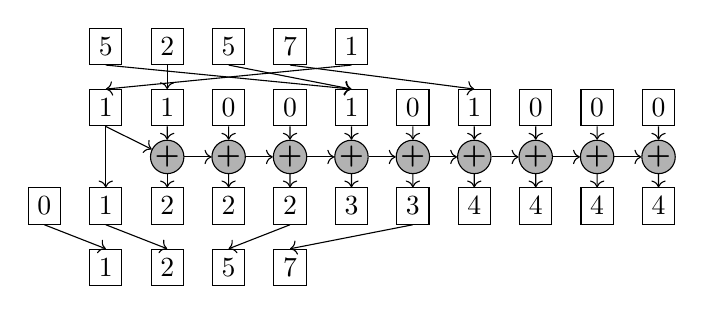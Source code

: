 
\begin{tikzpicture}[scale=0.78]
\usetikzlibrary{calc}
\tikzstyle{myedgestyle} = [->]
\tikzstyle{every node} = [draw, shape = rectangle]
 		 
\pgfmathsetmacro{\inpY}{1.5};
\pgfmathsetmacro{\vY}{\inpY-1};
\pgfmathsetmacro{\aY}{\vY-0.8};
\pgfmathsetmacro{\rY}{\aY-0.8};
\pgfmathsetmacro{\oY}{\rY-1};

\node (i0) at (1,\inpY) {$5$};
\node (i1) at (2,\inpY) {$2$};
\node (i2) at (3,\inpY) {$5$};
\node (i3) at (4,\inpY) {$7$};
\node (i4) at (5,\inpY) {$1$};

\node (v0) at (1,\vY) {$1$};
\node (v1) at (2,\vY) {$1$};
\node (v2) at (3,\vY) {$0$};
\node (v3) at (4,\vY) {$0$};
\node (v4) at (5,\vY) {$1$};
\node (v5) at (6,\vY) {$0$};
\node (v6) at (7,\vY) {$1$};
\node (v7) at (8,\vY) {$0$};
\node (v8) at (9,\vY) {$0$};
\node (v9) at (10,\vY) {$0$};

\draw [->] (i0.south) -- (v4.north);
\draw [->] (i1.south) -- (v1.north);
\draw [->] (i2.south) -- (v4.north);
\draw [->] (i3.south) -- (v6.north);
\draw [->] (i4.south) -- (v0.north);

\node (re) at (0,\rY) {$0$};
\node (r0) at (1,\rY) {$1$};
\node (r1) at (2,\rY) {$2$};
\node (r2) at (3,\rY) {$2$};
\node (r3) at (4,\rY) {$2$};
\node (r4) at (5,\rY) {$3$};
\node (r5) at (6,\rY) {$3$};
\node (r6) at (7,\rY) {$4$};
\node (r7) at (8,\rY) {$4$};
\node (r8) at (9,\rY) {$4$};
\node (r9) at (10,\rY) {$4$};


\tikzstyle{every node} = [draw, inner sep=0.1, fill=gray!60,shape = circle]

\node (1) at (2,\aY) {\bf{+}};
\node (2) at (3,\aY) {\bf{+}};
\node (3) at (4,\aY) {\bf{+}};
\node (4) at (5,\aY) {\bf{+}};
\node (5) at (6,\aY) {\bf{+}};
\node (6) at (7,\aY) {\bf{+}};
\node (7) at (8,\aY) {\bf{+}};
\node (8) at (9,\aY) {\bf{+}};
\node (9) at (10,\aY) {\bf{+}};


\foreach \i in {1,...,9}
{
	\draw [->] (v\i.south) -- (\i);
	\draw [->] (\i.south) -- (r\i);
}

\foreach \i in {1,...,8}
{
    \pgfmathtruncatemacro{\n}{(\i+1)};
    \draw [->] (\i) -- (\n);
}

\draw [->] (v0.south) -- (r0);
\draw [->] (v0.south) -- (1);

\tikzstyle{every node} = [draw, shape = rectangle]
\node (o0) at (1,\oY) {$1$};
\node (o1) at (2,\oY) {$2$};
\node (o2) at (3,\oY) {$5$};
% \node (o3) at (4,\oY) {$5$};
\node (o4) at (4,\oY) {$7$};

\draw [->] (re.south) -- (o0.north);
\draw [->] (r0.south) -- (o1.north);
\draw [->] (r3.south) -- (o2.north);
%\draw [->] (r3.south) -- (o3.north);
\draw [->] (r5.south) -- (o4.north);

\end{tikzpicture}
